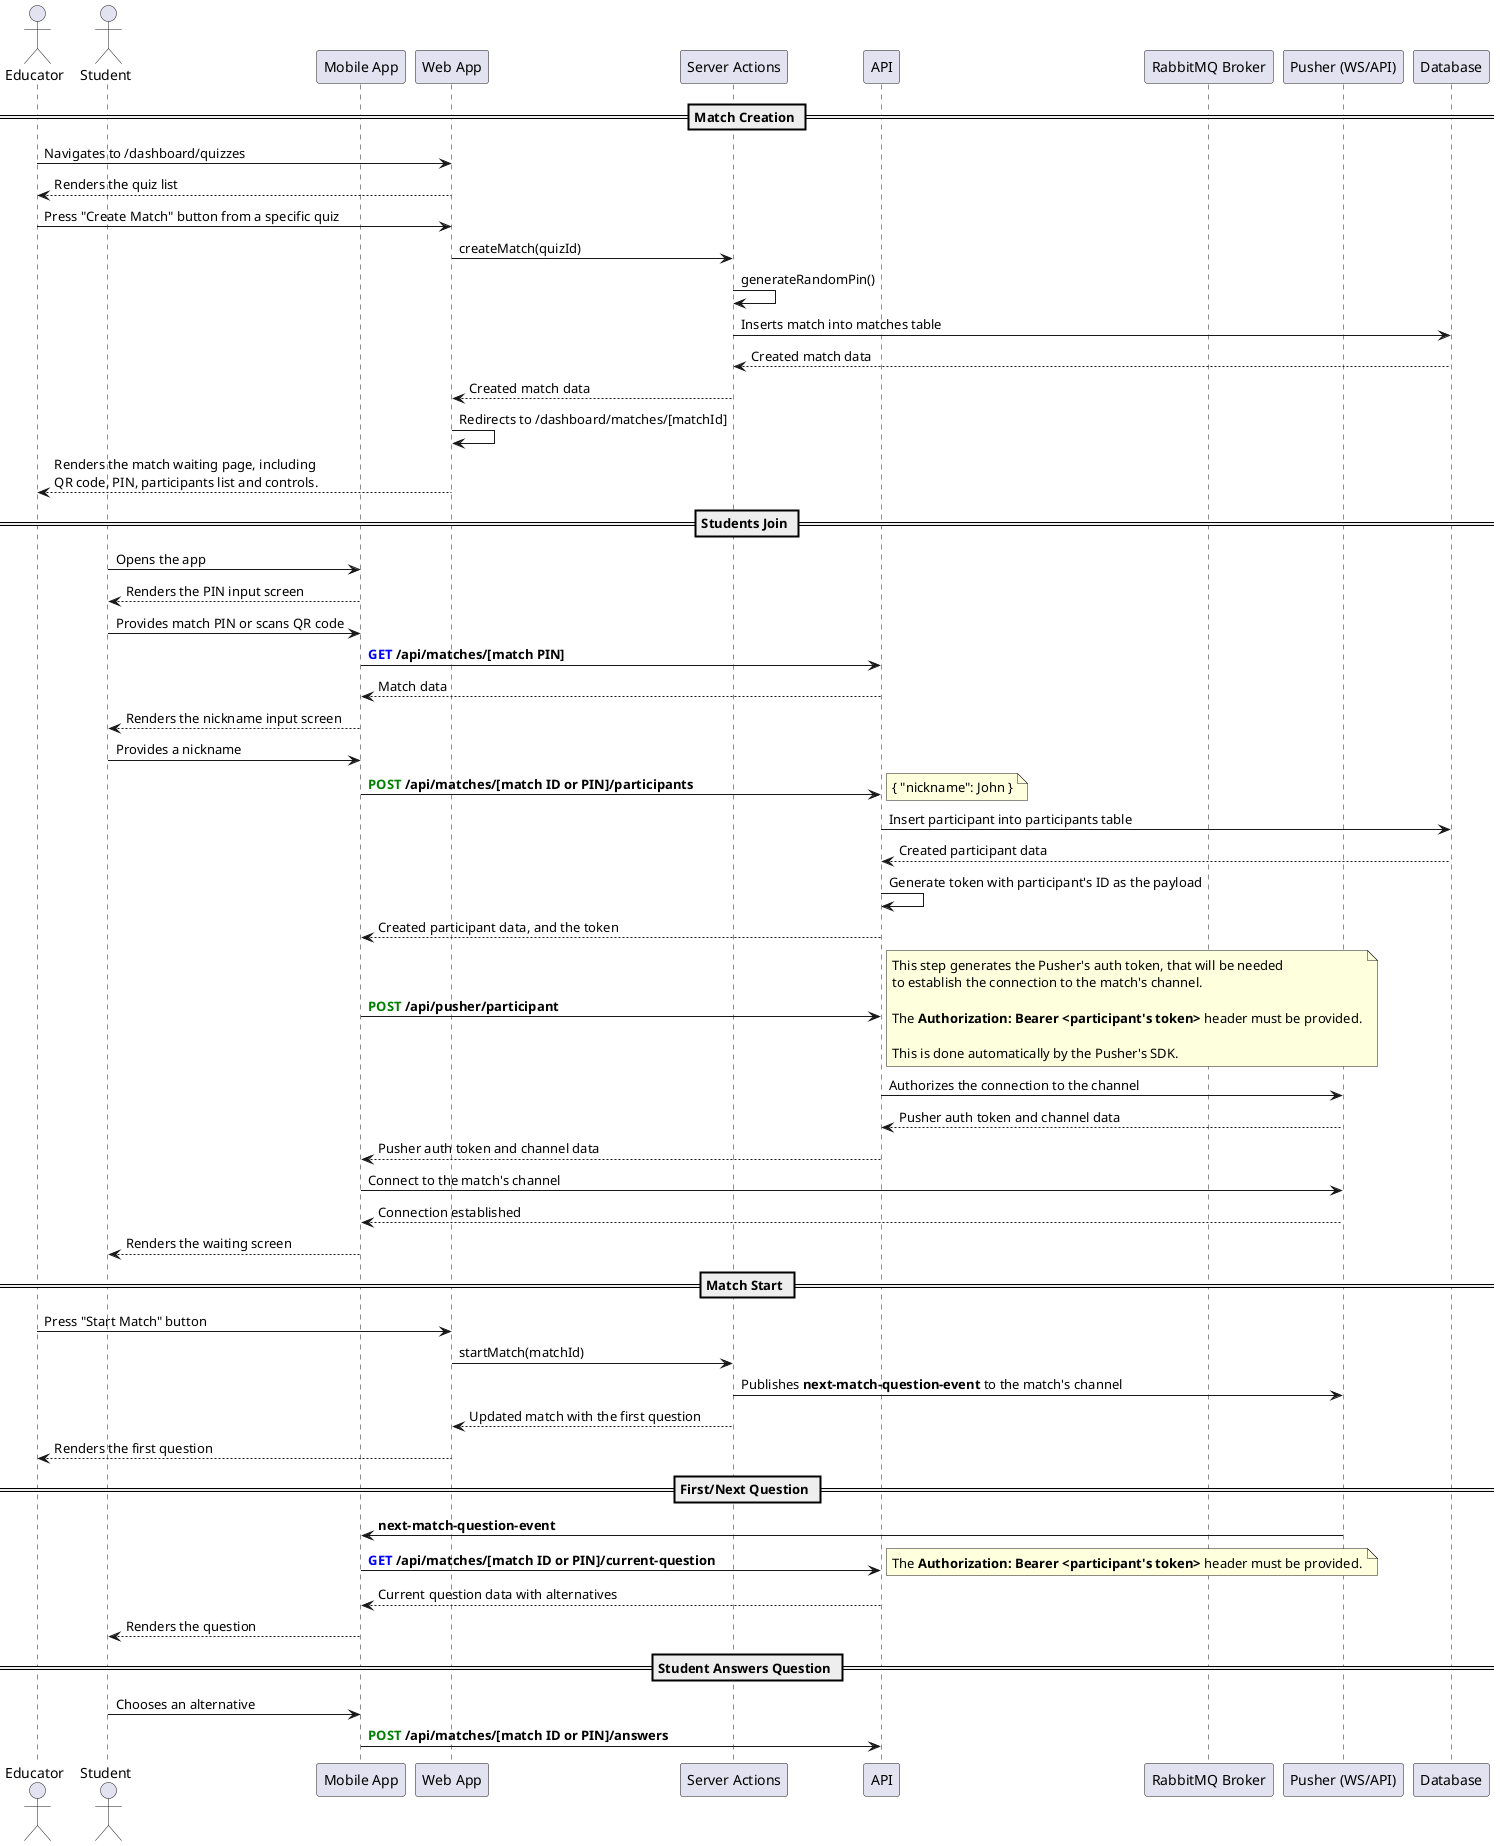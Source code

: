 @startuml
!define GET <color:blue>GET</color>
!define POST <color:green>POST</color>

actor Educator
actor Student

participant "Mobile App" as MobileApp
participant "Web App" as WebApp
participant "Server Actions" as ServerActions
participant "API" as API
participant "RabbitMQ Broker" as RabbitMQ
participant "Pusher (WS/API)" as Pusher
participant "Database" as DB

== Match Creation ==

Educator -> WebApp : Navigates to /dashboard/quizzes
Educator <-- WebApp : Renders the quiz list
Educator -> WebApp : Press "Create Match" button from a specific quiz
WebApp -> ServerActions : createMatch(quizId)
ServerActions -> ServerActions : generateRandomPin()
ServerActions -> DB : Inserts match into matches table
ServerActions <-- DB : Created match data
WebApp <-- ServerActions : Created match data
WebApp -> WebApp : Redirects to /dashboard/matches/[matchId]
Educator <-- WebApp : Renders the match waiting page, including\nQR code, PIN, participants list and controls.

== Students Join ==

Student -> MobileApp : Opens the app
Student <-- MobileApp : Renders the PIN input screen
Student -> MobileApp : Provides match PIN or scans QR code
MobileApp -> API : <b>GET /api/matches/[match PIN]</b>
MobileApp <-- API : Match data
Student <-- MobileApp : Renders the nickname input screen

Student -> MobileApp : Provides a nickname
MobileApp -> API : <b>POST /api/matches/[match ID or PIN]/participants</b>
note right
    { "nickname": John }
end note
API -> DB : Insert participant into participants table
API <-- DB : Created participant data
API -> API : Generate token with participant's ID as the payload
MobileApp <-- API : Created participant data, and the token

MobileApp -> API : <b>POST /api/pusher/participant</b>
note right
    This step generates the Pusher's auth token, that will be needed
    to establish the connection to the match's channel.

    The <b>Authorization: Bearer <participant's token></b> header must be provided.

    This is done automatically by the Pusher's SDK.
end note

API -> Pusher : Authorizes the connection to the channel
API <-- Pusher : Pusher auth token and channel data
MobileApp <-- API : Pusher auth token and channel data

MobileApp -> Pusher : Connect to the match's channel
MobileApp <-- Pusher : Connection established

Student <-- MobileApp : Renders the waiting screen

== Match Start ==

Educator -> WebApp : Press "Start Match" button
WebApp -> ServerActions : startMatch(matchId)
ServerActions -> Pusher : Publishes <b>next-match-question-event</b> to the match's channel
WebApp <-- ServerActions : Updated match with the first question
Educator <-- WebApp : Renders the first question

== First/Next Question ==

Pusher -> MobileApp : <b>next-match-question-event</b>
MobileApp -> API : <b>GET /api/matches/[match ID or PIN]/current-question</b>
note right
    The <b>Authorization: Bearer <participant's token></b> header must be provided.
end note
MobileApp <-- API : Current question data with alternatives
Student <-- MobileApp : Renders the question

== Student Answers Question ==

Student -> MobileApp : Chooses an alternative
MobileApp -> API : <b>POST /api/matches/[match ID or PIN]/answers</b>

@enduml